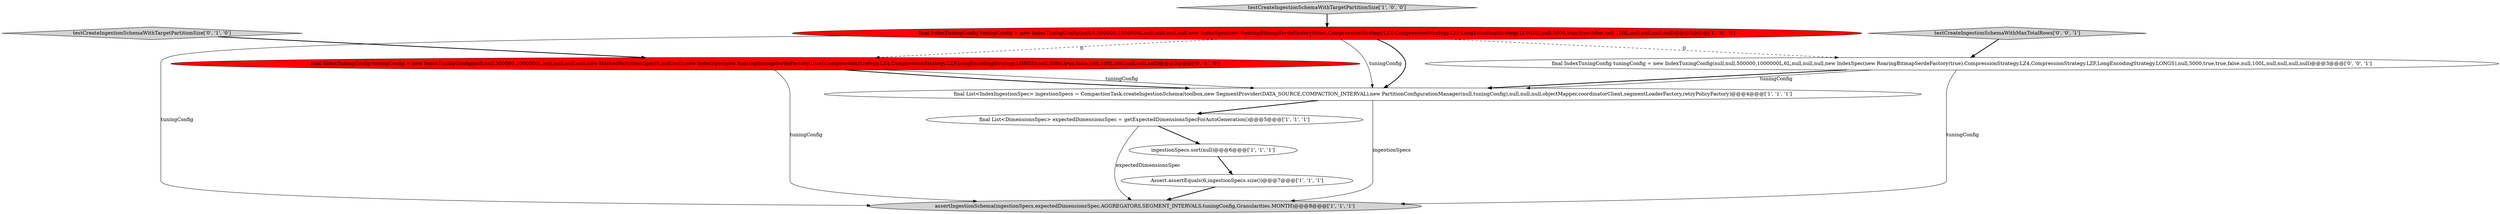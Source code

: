 digraph {
1 [style = filled, label = "Assert.assertEquals(6,ingestionSpecs.size())@@@7@@@['1', '1', '1']", fillcolor = white, shape = ellipse image = "AAA0AAABBB1BBB"];
6 [style = filled, label = "assertIngestionSchema(ingestionSpecs,expectedDimensionsSpec,AGGREGATORS,SEGMENT_INTERVALS,tuningConfig,Granularities.MONTH)@@@8@@@['1', '1', '1']", fillcolor = lightgray, shape = ellipse image = "AAA0AAABBB1BBB"];
0 [style = filled, label = "testCreateIngestionSchemaWithTargetPartitionSize['1', '0', '0']", fillcolor = lightgray, shape = diamond image = "AAA0AAABBB1BBB"];
10 [style = filled, label = "final IndexTuningConfig tuningConfig = new IndexTuningConfig(null,null,500000,1000000L,6L,null,null,null,new IndexSpec(new RoaringBitmapSerdeFactory(true),CompressionStrategy.LZ4,CompressionStrategy.LZF,LongEncodingStrategy.LONGS),null,5000,true,true,false,null,100L,null,null,null,null)@@@3@@@['0', '0', '1']", fillcolor = white, shape = ellipse image = "AAA0AAABBB3BBB"];
5 [style = filled, label = "ingestionSpecs.sort(null)@@@6@@@['1', '1', '1']", fillcolor = white, shape = ellipse image = "AAA0AAABBB1BBB"];
8 [style = filled, label = "final IndexTuningConfig tuningConfig = new IndexTuningConfig(null,null,500000,1000000L,null,null,null,null,new HashedPartitionsSpec(6,null,null),new IndexSpec(new RoaringBitmapSerdeFactory(true),CompressionStrategy.LZ4,CompressionStrategy.LZF,LongEncodingStrategy.LONGS),null,5000,true,false,null,100L,null,null,null,null)@@@3@@@['0', '1', '0']", fillcolor = red, shape = ellipse image = "AAA1AAABBB2BBB"];
9 [style = filled, label = "testCreateIngestionSchemaWithMaxTotalRows['0', '0', '1']", fillcolor = lightgray, shape = diamond image = "AAA0AAABBB3BBB"];
2 [style = filled, label = "final IndexTuningConfig tuningConfig = new IndexTuningConfig(null,6,500000,1000000L,null,null,null,null,new IndexSpec(new RoaringBitmapSerdeFactory(true),CompressionStrategy.LZ4,CompressionStrategy.LZF,LongEncodingStrategy.LONGS),null,5000,true,true,false,null,100L,null,null,null,null)@@@3@@@['1', '0', '0']", fillcolor = red, shape = ellipse image = "AAA1AAABBB1BBB"];
7 [style = filled, label = "testCreateIngestionSchemaWithTargetPartitionSize['0', '1', '0']", fillcolor = lightgray, shape = diamond image = "AAA0AAABBB2BBB"];
3 [style = filled, label = "final List<IndexIngestionSpec> ingestionSpecs = CompactionTask.createIngestionSchema(toolbox,new SegmentProvider(DATA_SOURCE,COMPACTION_INTERVAL),new PartitionConfigurationManager(null,tuningConfig),null,null,null,objectMapper,coordinatorClient,segmentLoaderFactory,retryPolicyFactory)@@@4@@@['1', '1', '1']", fillcolor = white, shape = ellipse image = "AAA0AAABBB1BBB"];
4 [style = filled, label = "final List<DimensionsSpec> expectedDimensionsSpec = getExpectedDimensionsSpecForAutoGeneration()@@@5@@@['1', '1', '1']", fillcolor = white, shape = ellipse image = "AAA0AAABBB1BBB"];
3->6 [style = solid, label="ingestionSpecs"];
2->3 [style = solid, label="tuningConfig"];
4->6 [style = solid, label="expectedDimensionsSpec"];
8->6 [style = solid, label="tuningConfig"];
5->1 [style = bold, label=""];
10->3 [style = bold, label=""];
2->10 [style = dashed, label="0"];
1->6 [style = bold, label=""];
2->6 [style = solid, label="tuningConfig"];
9->10 [style = bold, label=""];
10->3 [style = solid, label="tuningConfig"];
7->8 [style = bold, label=""];
8->3 [style = solid, label="tuningConfig"];
2->8 [style = dashed, label="0"];
3->4 [style = bold, label=""];
4->5 [style = bold, label=""];
10->6 [style = solid, label="tuningConfig"];
2->3 [style = bold, label=""];
0->2 [style = bold, label=""];
8->3 [style = bold, label=""];
}

